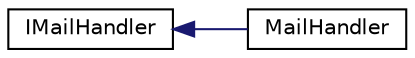 digraph "Graphical Class Hierarchy"
{
 // LATEX_PDF_SIZE
  edge [fontname="Helvetica",fontsize="10",labelfontname="Helvetica",labelfontsize="10"];
  node [fontname="Helvetica",fontsize="10",shape=record];
  rankdir="LR";
  Node0 [label="IMailHandler",height=0.2,width=0.4,color="black", fillcolor="white", style="filled",URL="$interfaceIMailHandler.html",tooltip=" "];
  Node0 -> Node1 [dir="back",color="midnightblue",fontsize="10",style="solid",fontname="Helvetica"];
  Node1 [label="MailHandler",height=0.2,width=0.4,color="black", fillcolor="white", style="filled",URL="$classMailHandler.html",tooltip=" "];
}
